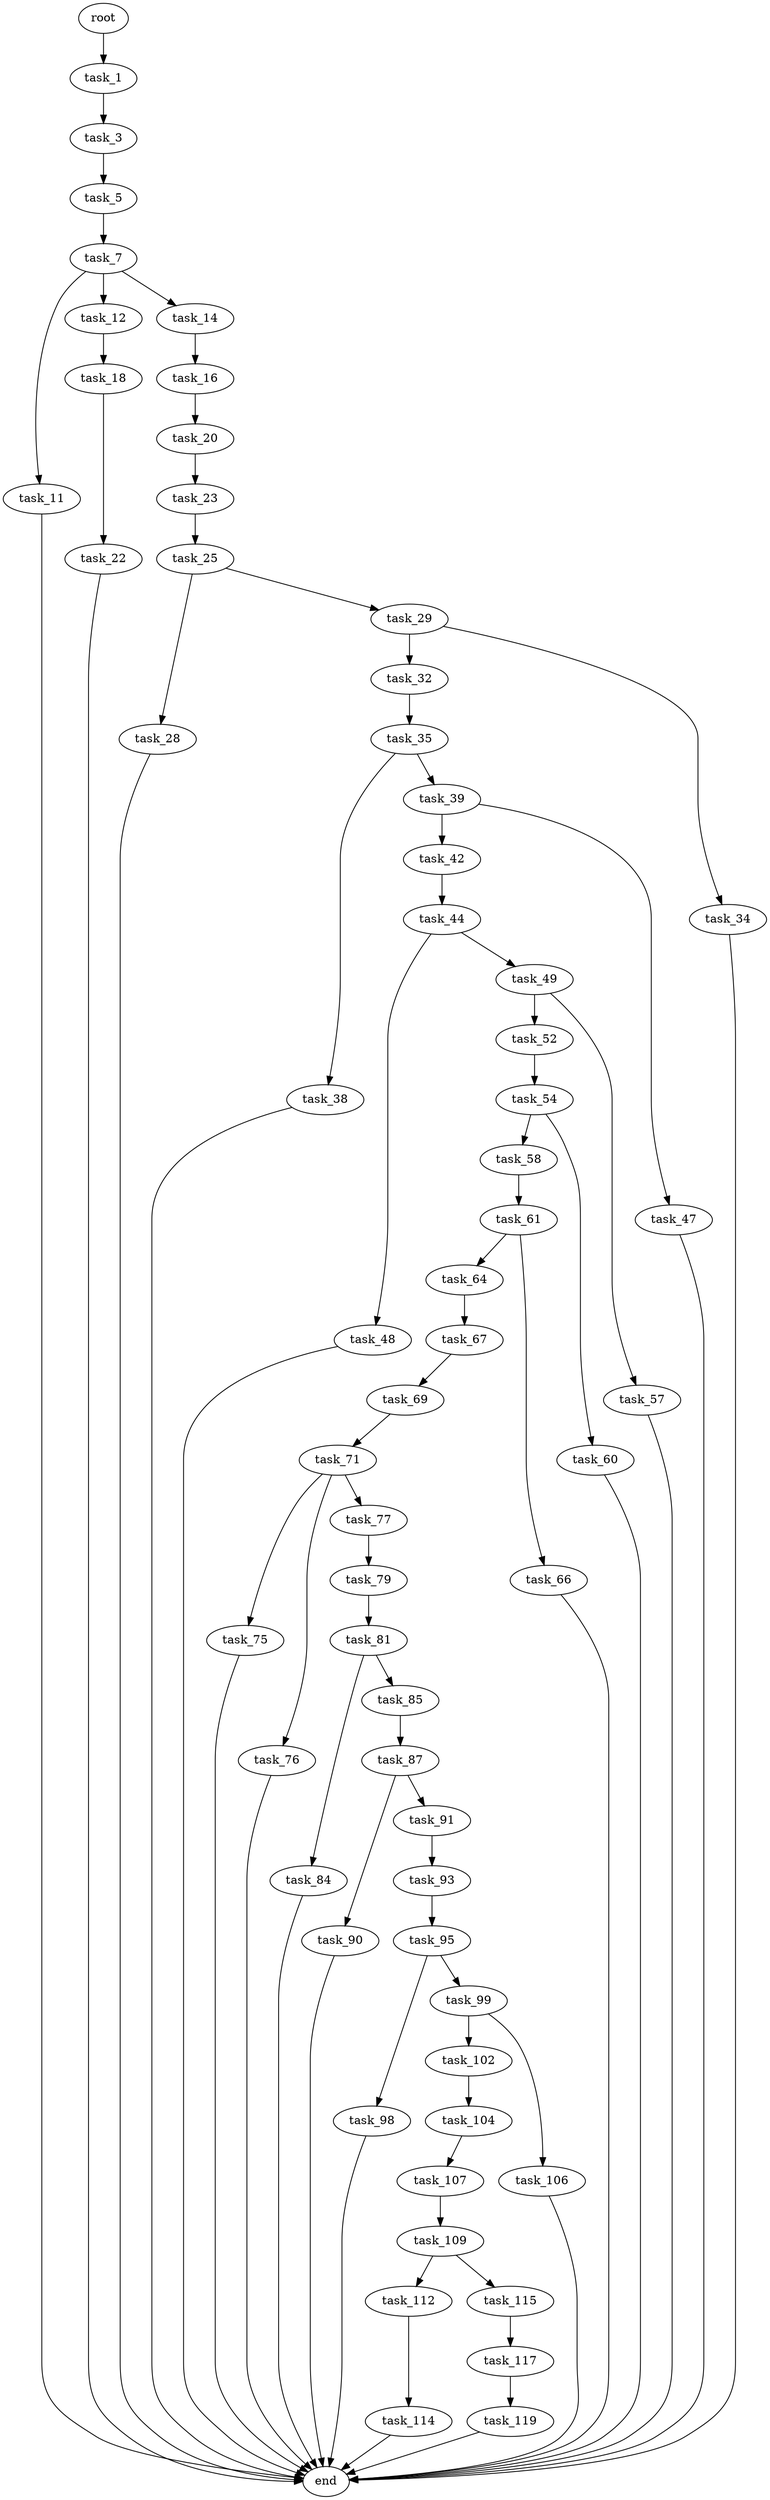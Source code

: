 digraph G {
  root [size="0.000000"];
  task_1 [size="28991029248.000000"];
  task_3 [size="218721446663.000000"];
  task_5 [size="134217728000.000000"];
  task_7 [size="17661967547.000000"];
  task_11 [size="3615787136.000000"];
  task_12 [size="323724936689.000000"];
  task_14 [size="232808038810.000000"];
  task_16 [size="549755813888.000000"];
  task_18 [size="407933182162.000000"];
  task_20 [size="60144011669.000000"];
  task_22 [size="331794789033.000000"];
  task_23 [size="32313710741.000000"];
  task_25 [size="8589934592.000000"];
  task_28 [size="5457937419.000000"];
  task_29 [size="7740415644.000000"];
  task_32 [size="69430646597.000000"];
  task_34 [size="18518082116.000000"];
  task_35 [size="7352830215.000000"];
  task_38 [size="8126437725.000000"];
  task_39 [size="368293445632.000000"];
  task_42 [size="228241391828.000000"];
  task_44 [size="1169984276.000000"];
  task_47 [size="250617691525.000000"];
  task_48 [size="18892545894.000000"];
  task_49 [size="549755813888.000000"];
  task_52 [size="1073741824000.000000"];
  task_54 [size="1008442302563.000000"];
  task_57 [size="8589934592.000000"];
  task_58 [size="654884180022.000000"];
  task_60 [size="68719476736.000000"];
  task_61 [size="368293445632.000000"];
  task_64 [size="36473615807.000000"];
  task_66 [size="53121237252.000000"];
  task_67 [size="4142244813.000000"];
  task_69 [size="244126601498.000000"];
  task_71 [size="2420442808.000000"];
  task_75 [size="2527928224.000000"];
  task_76 [size="1027421962394.000000"];
  task_77 [size="68719476736.000000"];
  task_79 [size="22184367101.000000"];
  task_81 [size="1073741824000.000000"];
  task_84 [size="782757789696.000000"];
  task_85 [size="13375218808.000000"];
  task_87 [size="231928233984.000000"];
  task_90 [size="156890099473.000000"];
  task_91 [size="16204115007.000000"];
  task_93 [size="14468914114.000000"];
  task_95 [size="116149428702.000000"];
  task_98 [size="1228028143576.000000"];
  task_99 [size="8589934592.000000"];
  task_102 [size="481695288996.000000"];
  task_104 [size="14979875913.000000"];
  task_106 [size="46605939492.000000"];
  task_107 [size="28991029248.000000"];
  task_109 [size="8078016667.000000"];
  task_112 [size="42251445675.000000"];
  task_114 [size="1002308053797.000000"];
  task_115 [size="901964935.000000"];
  task_117 [size="368293445632.000000"];
  task_119 [size="10601780398.000000"];
  end [size="0.000000"];

  root -> task_1 [size="1.000000"];
  task_1 -> task_3 [size="75497472.000000"];
  task_3 -> task_5 [size="536870912.000000"];
  task_5 -> task_7 [size="209715200.000000"];
  task_7 -> task_11 [size="301989888.000000"];
  task_7 -> task_12 [size="301989888.000000"];
  task_7 -> task_14 [size="301989888.000000"];
  task_11 -> end [size="1.000000"];
  task_12 -> task_18 [size="838860800.000000"];
  task_14 -> task_16 [size="209715200.000000"];
  task_16 -> task_20 [size="536870912.000000"];
  task_18 -> task_22 [size="536870912.000000"];
  task_20 -> task_23 [size="75497472.000000"];
  task_22 -> end [size="1.000000"];
  task_23 -> task_25 [size="33554432.000000"];
  task_25 -> task_28 [size="33554432.000000"];
  task_25 -> task_29 [size="33554432.000000"];
  task_28 -> end [size="1.000000"];
  task_29 -> task_32 [size="209715200.000000"];
  task_29 -> task_34 [size="209715200.000000"];
  task_32 -> task_35 [size="301989888.000000"];
  task_34 -> end [size="1.000000"];
  task_35 -> task_38 [size="209715200.000000"];
  task_35 -> task_39 [size="209715200.000000"];
  task_38 -> end [size="1.000000"];
  task_39 -> task_42 [size="411041792.000000"];
  task_39 -> task_47 [size="411041792.000000"];
  task_42 -> task_44 [size="209715200.000000"];
  task_44 -> task_48 [size="75497472.000000"];
  task_44 -> task_49 [size="75497472.000000"];
  task_47 -> end [size="1.000000"];
  task_48 -> end [size="1.000000"];
  task_49 -> task_52 [size="536870912.000000"];
  task_49 -> task_57 [size="536870912.000000"];
  task_52 -> task_54 [size="838860800.000000"];
  task_54 -> task_58 [size="838860800.000000"];
  task_54 -> task_60 [size="838860800.000000"];
  task_57 -> end [size="1.000000"];
  task_58 -> task_61 [size="536870912.000000"];
  task_60 -> end [size="1.000000"];
  task_61 -> task_64 [size="411041792.000000"];
  task_61 -> task_66 [size="411041792.000000"];
  task_64 -> task_67 [size="679477248.000000"];
  task_66 -> end [size="1.000000"];
  task_67 -> task_69 [size="75497472.000000"];
  task_69 -> task_71 [size="209715200.000000"];
  task_71 -> task_75 [size="75497472.000000"];
  task_71 -> task_76 [size="75497472.000000"];
  task_71 -> task_77 [size="75497472.000000"];
  task_75 -> end [size="1.000000"];
  task_76 -> end [size="1.000000"];
  task_77 -> task_79 [size="134217728.000000"];
  task_79 -> task_81 [size="838860800.000000"];
  task_81 -> task_84 [size="838860800.000000"];
  task_81 -> task_85 [size="838860800.000000"];
  task_84 -> end [size="1.000000"];
  task_85 -> task_87 [size="209715200.000000"];
  task_87 -> task_90 [size="301989888.000000"];
  task_87 -> task_91 [size="301989888.000000"];
  task_90 -> end [size="1.000000"];
  task_91 -> task_93 [size="838860800.000000"];
  task_93 -> task_95 [size="411041792.000000"];
  task_95 -> task_98 [size="134217728.000000"];
  task_95 -> task_99 [size="134217728.000000"];
  task_98 -> end [size="1.000000"];
  task_99 -> task_102 [size="33554432.000000"];
  task_99 -> task_106 [size="33554432.000000"];
  task_102 -> task_104 [size="411041792.000000"];
  task_104 -> task_107 [size="411041792.000000"];
  task_106 -> end [size="1.000000"];
  task_107 -> task_109 [size="75497472.000000"];
  task_109 -> task_112 [size="536870912.000000"];
  task_109 -> task_115 [size="536870912.000000"];
  task_112 -> task_114 [size="33554432.000000"];
  task_114 -> end [size="1.000000"];
  task_115 -> task_117 [size="33554432.000000"];
  task_117 -> task_119 [size="411041792.000000"];
  task_119 -> end [size="1.000000"];
}
